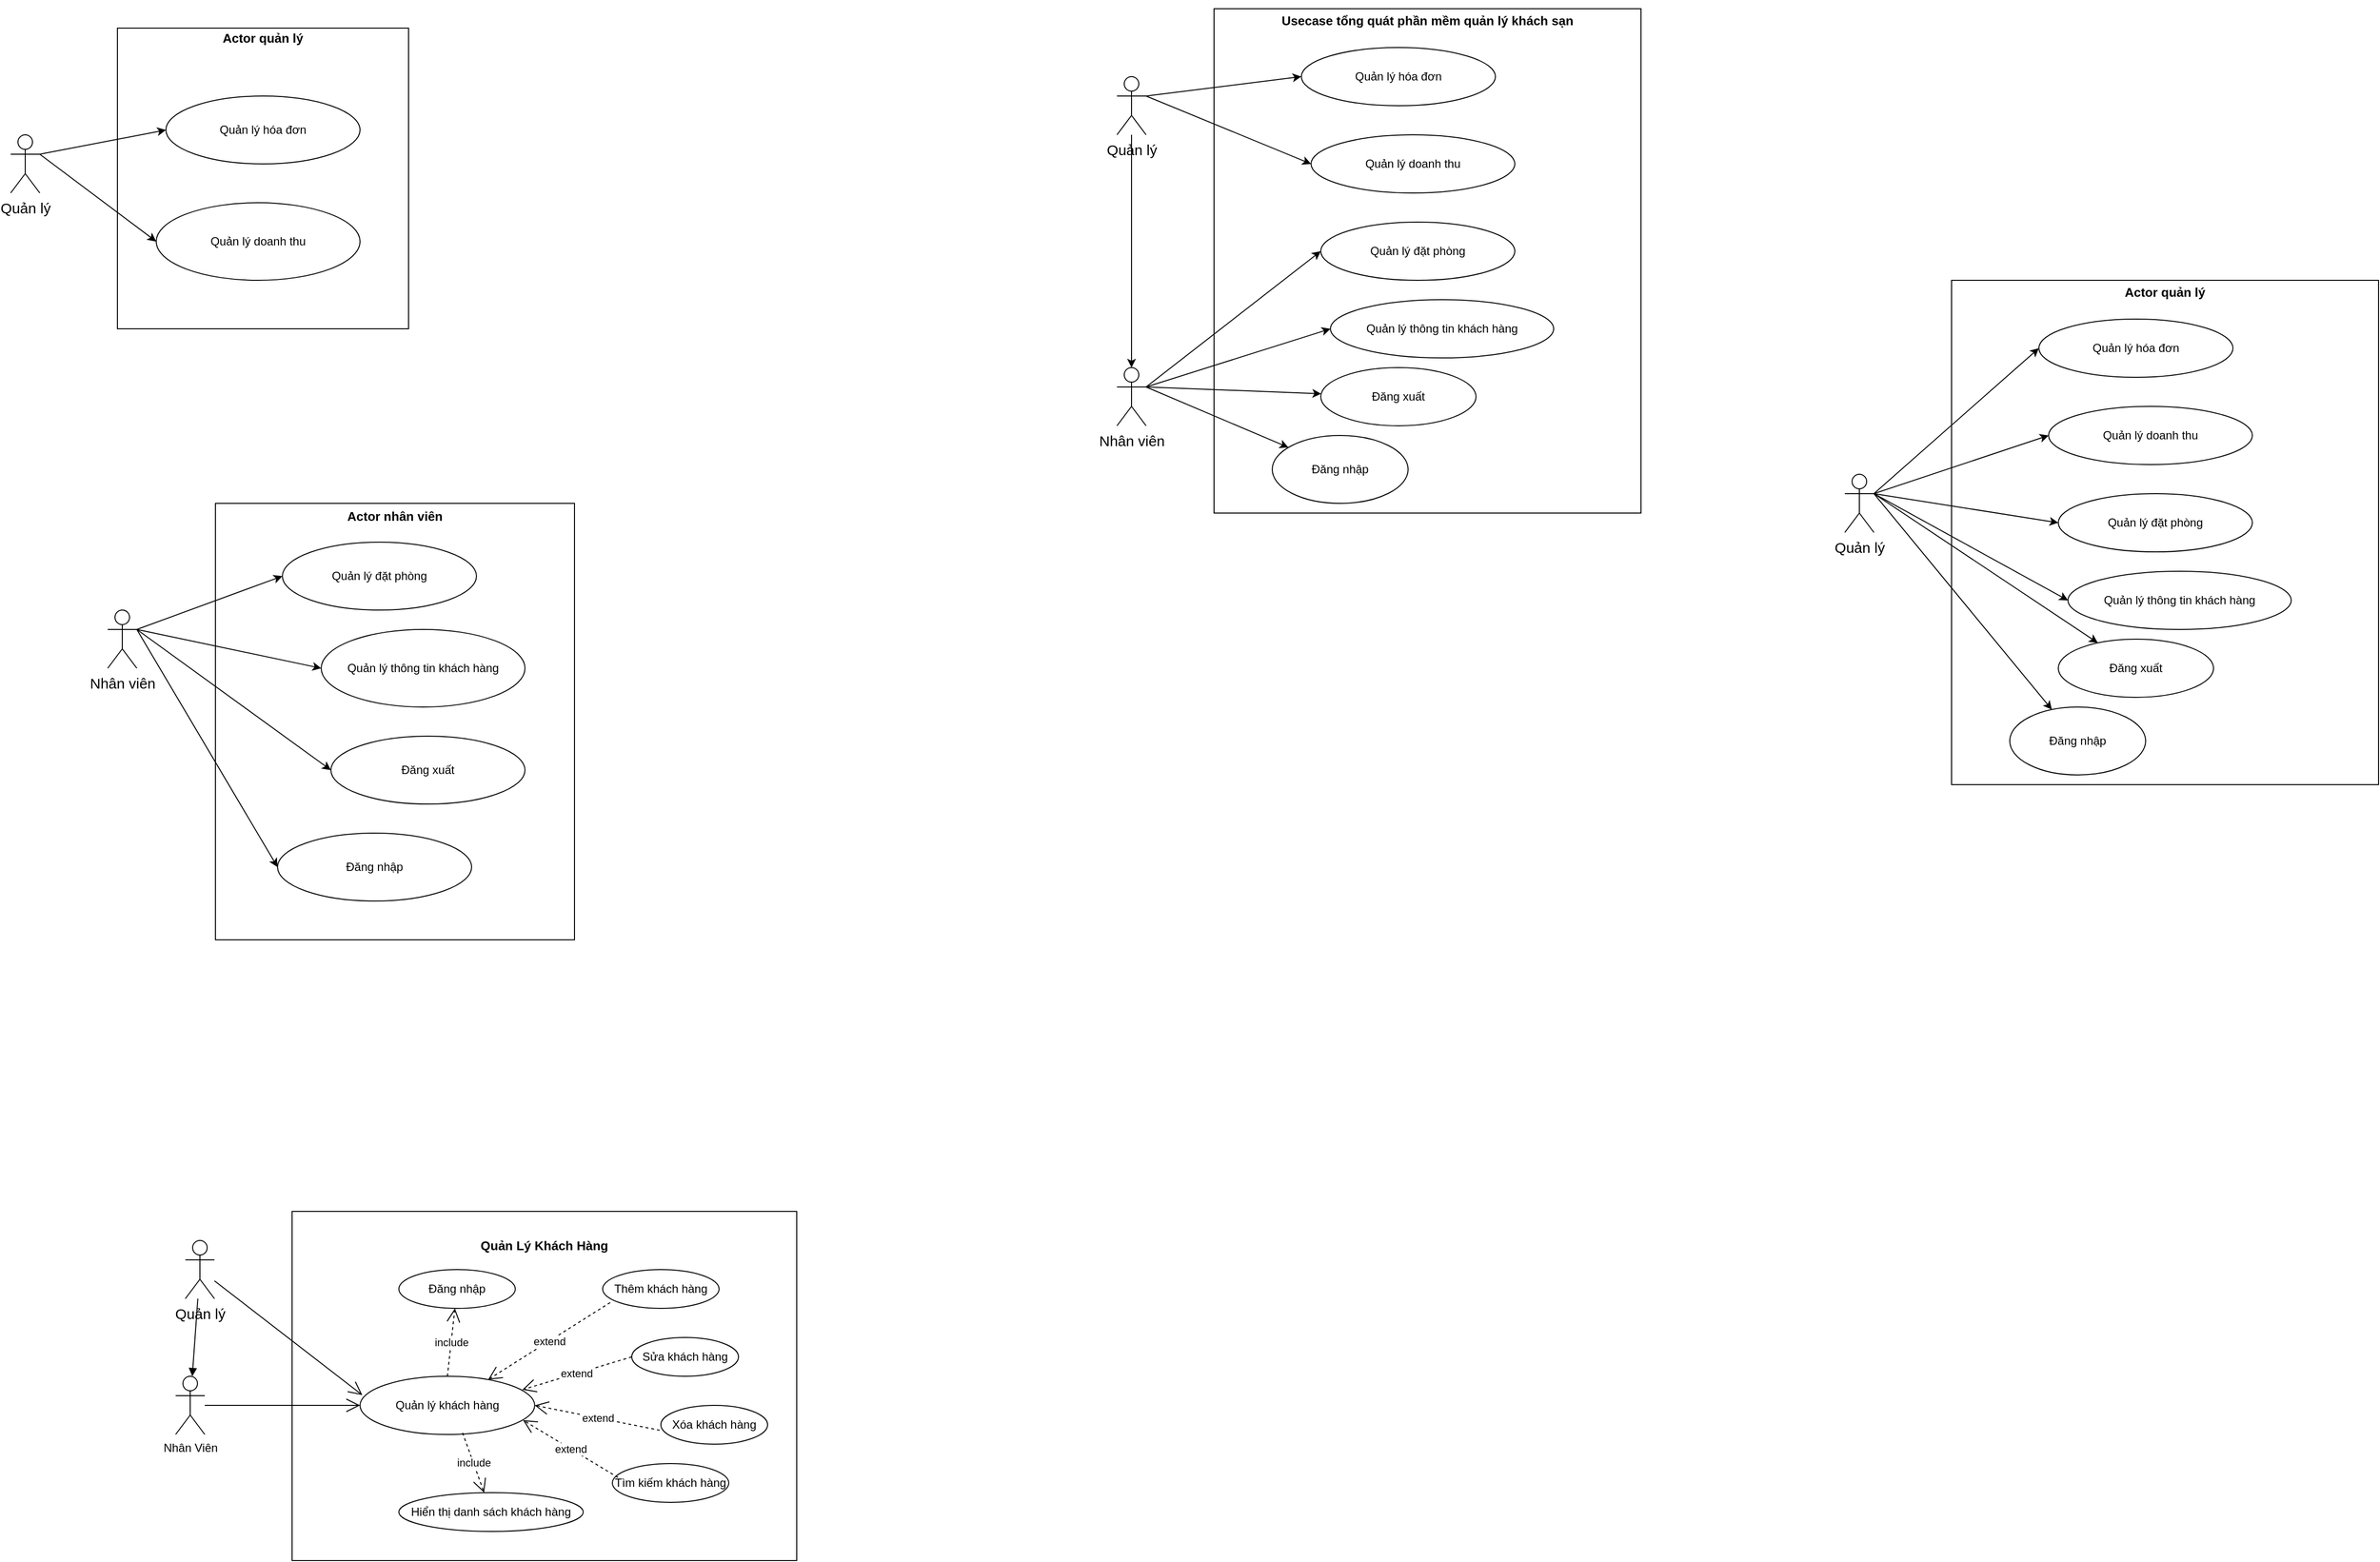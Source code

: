 <mxfile version="28.2.5">
  <diagram name="Page-1" id="VpdlwSJxh2RRlh5GWPK2">
    <mxGraphModel dx="4809" dy="2508" grid="1" gridSize="10" guides="1" tooltips="1" connect="1" arrows="1" fold="1" page="1" pageScale="1" pageWidth="850" pageHeight="1100" math="0" shadow="0">
      <root>
        <mxCell id="0" />
        <mxCell id="1" parent="0" />
        <mxCell id="nNNA26ouB6ZM9N3QlCfT-21" value="" style="group" parent="1" vertex="1" connectable="0">
          <mxGeometry x="-3060" y="-2100" width="540" height="520" as="geometry" />
        </mxCell>
        <mxCell id="nNNA26ouB6ZM9N3QlCfT-1" value="&lt;p style=&quot;text-align: left;&quot;&gt;&lt;b&gt;Usecase tổng quát phần mềm quản lý khách sạn&lt;/b&gt;&lt;/p&gt;&lt;div&gt;&lt;br&gt;&lt;/div&gt;" style="rounded=0;whiteSpace=wrap;html=1;direction=south;spacingBottom=480;fontSize=13;" parent="nNNA26ouB6ZM9N3QlCfT-21" vertex="1">
          <mxGeometry x="100" width="440" height="520" as="geometry" />
        </mxCell>
        <mxCell id="nNNA26ouB6ZM9N3QlCfT-4" value="" style="edgeStyle=orthogonalEdgeStyle;rounded=0;orthogonalLoop=1;jettySize=auto;html=1;" parent="nNNA26ouB6ZM9N3QlCfT-21" source="nNNA26ouB6ZM9N3QlCfT-2" target="nNNA26ouB6ZM9N3QlCfT-3" edge="1">
          <mxGeometry relative="1" as="geometry" />
        </mxCell>
        <mxCell id="nNNA26ouB6ZM9N3QlCfT-2" value="&lt;font style=&quot;font-size: 15px;&quot;&gt;Quản lý&lt;/font&gt;" style="shape=umlActor;verticalLabelPosition=bottom;verticalAlign=top;html=1;outlineConnect=0;" parent="nNNA26ouB6ZM9N3QlCfT-21" vertex="1">
          <mxGeometry y="70" width="30" height="60" as="geometry" />
        </mxCell>
        <mxCell id="nNNA26ouB6ZM9N3QlCfT-3" value="&lt;font style=&quot;font-size: 15px;&quot;&gt;Nhân viên&lt;/font&gt;" style="shape=umlActor;verticalLabelPosition=bottom;verticalAlign=top;html=1;outlineConnect=0;" parent="nNNA26ouB6ZM9N3QlCfT-21" vertex="1">
          <mxGeometry y="370" width="30" height="60" as="geometry" />
        </mxCell>
        <mxCell id="nNNA26ouB6ZM9N3QlCfT-5" value="Đăng nhập" style="ellipse;whiteSpace=wrap;html=1;" parent="nNNA26ouB6ZM9N3QlCfT-21" vertex="1">
          <mxGeometry x="160" y="440" width="140" height="70" as="geometry" />
        </mxCell>
        <mxCell id="nNNA26ouB6ZM9N3QlCfT-6" value="Đăng xuất" style="ellipse;whiteSpace=wrap;html=1;" parent="nNNA26ouB6ZM9N3QlCfT-21" vertex="1">
          <mxGeometry x="210" y="370" width="160" height="60" as="geometry" />
        </mxCell>
        <mxCell id="nNNA26ouB6ZM9N3QlCfT-10" value="Quản lý đặt phòng" style="ellipse;whiteSpace=wrap;html=1;" parent="nNNA26ouB6ZM9N3QlCfT-21" vertex="1">
          <mxGeometry x="210" y="220" width="200" height="60" as="geometry" />
        </mxCell>
        <mxCell id="nNNA26ouB6ZM9N3QlCfT-11" value="Quản lý hóa đơn" style="ellipse;whiteSpace=wrap;html=1;" parent="nNNA26ouB6ZM9N3QlCfT-21" vertex="1">
          <mxGeometry x="190" y="40" width="200" height="60" as="geometry" />
        </mxCell>
        <mxCell id="nNNA26ouB6ZM9N3QlCfT-13" value="Quản lý doanh thu" style="ellipse;whiteSpace=wrap;html=1;" parent="nNNA26ouB6ZM9N3QlCfT-21" vertex="1">
          <mxGeometry x="200" y="130" width="210" height="60" as="geometry" />
        </mxCell>
        <mxCell id="nNNA26ouB6ZM9N3QlCfT-14" value="Quản lý thông tin khách hàng" style="ellipse;whiteSpace=wrap;html=1;" parent="nNNA26ouB6ZM9N3QlCfT-21" vertex="1">
          <mxGeometry x="220" y="300" width="230" height="60" as="geometry" />
        </mxCell>
        <mxCell id="nNNA26ouB6ZM9N3QlCfT-15" value="" style="endArrow=classic;html=1;rounded=0;entryX=0;entryY=0.5;entryDx=0;entryDy=0;exitX=1;exitY=0.333;exitDx=0;exitDy=0;exitPerimeter=0;" parent="nNNA26ouB6ZM9N3QlCfT-21" source="nNNA26ouB6ZM9N3QlCfT-2" target="nNNA26ouB6ZM9N3QlCfT-11" edge="1">
          <mxGeometry width="50" height="50" relative="1" as="geometry">
            <mxPoint x="30" y="130" as="sourcePoint" />
            <mxPoint x="90" y="80" as="targetPoint" />
          </mxGeometry>
        </mxCell>
        <mxCell id="nNNA26ouB6ZM9N3QlCfT-16" value="" style="endArrow=classic;html=1;rounded=0;exitX=1;exitY=0.333;exitDx=0;exitDy=0;exitPerimeter=0;" parent="nNNA26ouB6ZM9N3QlCfT-21" source="nNNA26ouB6ZM9N3QlCfT-3" target="nNNA26ouB6ZM9N3QlCfT-5" edge="1">
          <mxGeometry width="50" height="50" relative="1" as="geometry">
            <mxPoint x="20" y="420" as="sourcePoint" />
            <mxPoint x="80" y="340" as="targetPoint" />
          </mxGeometry>
        </mxCell>
        <mxCell id="nNNA26ouB6ZM9N3QlCfT-17" value="" style="endArrow=classic;html=1;rounded=0;exitX=1;exitY=0.333;exitDx=0;exitDy=0;exitPerimeter=0;" parent="nNNA26ouB6ZM9N3QlCfT-21" source="nNNA26ouB6ZM9N3QlCfT-3" target="nNNA26ouB6ZM9N3QlCfT-6" edge="1">
          <mxGeometry width="50" height="50" relative="1" as="geometry">
            <mxPoint x="40" y="390" as="sourcePoint" />
            <mxPoint x="182" y="454" as="targetPoint" />
          </mxGeometry>
        </mxCell>
        <mxCell id="nNNA26ouB6ZM9N3QlCfT-18" value="" style="endArrow=classic;html=1;rounded=0;entryX=0;entryY=0.5;entryDx=0;entryDy=0;" parent="nNNA26ouB6ZM9N3QlCfT-21" target="nNNA26ouB6ZM9N3QlCfT-14" edge="1">
          <mxGeometry width="50" height="50" relative="1" as="geometry">
            <mxPoint x="30" y="390" as="sourcePoint" />
            <mxPoint x="230" y="377" as="targetPoint" />
          </mxGeometry>
        </mxCell>
        <mxCell id="nNNA26ouB6ZM9N3QlCfT-19" value="" style="endArrow=classic;html=1;rounded=0;entryX=0;entryY=0.5;entryDx=0;entryDy=0;" parent="nNNA26ouB6ZM9N3QlCfT-21" target="nNNA26ouB6ZM9N3QlCfT-10" edge="1">
          <mxGeometry width="50" height="50" relative="1" as="geometry">
            <mxPoint x="30" y="390" as="sourcePoint" />
            <mxPoint x="240" y="397" as="targetPoint" />
          </mxGeometry>
        </mxCell>
        <mxCell id="nNNA26ouB6ZM9N3QlCfT-20" value="" style="endArrow=classic;html=1;rounded=0;entryX=0;entryY=0.5;entryDx=0;entryDy=0;exitX=1;exitY=0.333;exitDx=0;exitDy=0;exitPerimeter=0;" parent="nNNA26ouB6ZM9N3QlCfT-21" source="nNNA26ouB6ZM9N3QlCfT-2" target="nNNA26ouB6ZM9N3QlCfT-13" edge="1">
          <mxGeometry width="50" height="50" relative="1" as="geometry">
            <mxPoint x="170" y="180" as="sourcePoint" />
            <mxPoint x="330" y="120" as="targetPoint" />
          </mxGeometry>
        </mxCell>
        <mxCell id="nNNA26ouB6ZM9N3QlCfT-33" value="" style="group" parent="1" vertex="1" connectable="0">
          <mxGeometry x="-4200" y="-2080" width="410" height="310" as="geometry" />
        </mxCell>
        <mxCell id="nNNA26ouB6ZM9N3QlCfT-22" value="&lt;font style=&quot;font-size: 15px;&quot;&gt;Quản lý&lt;/font&gt;" style="shape=umlActor;verticalLabelPosition=bottom;verticalAlign=top;html=1;outlineConnect=0;" parent="nNNA26ouB6ZM9N3QlCfT-33" vertex="1">
          <mxGeometry y="110" width="30" height="60" as="geometry" />
        </mxCell>
        <mxCell id="nNNA26ouB6ZM9N3QlCfT-27" value="&lt;font style=&quot;font-size: 13px;&quot;&gt;&lt;b&gt;Actor quản lý&lt;/b&gt;&lt;/font&gt;" style="rounded=0;whiteSpace=wrap;html=1;direction=south;spacingBottom=290;" parent="nNNA26ouB6ZM9N3QlCfT-33" vertex="1">
          <mxGeometry x="110" width="300" height="310" as="geometry" />
        </mxCell>
        <mxCell id="nNNA26ouB6ZM9N3QlCfT-28" value="Quản lý hóa đơn" style="ellipse;whiteSpace=wrap;html=1;" parent="nNNA26ouB6ZM9N3QlCfT-33" vertex="1">
          <mxGeometry x="160" y="70" width="200" height="70" as="geometry" />
        </mxCell>
        <mxCell id="nNNA26ouB6ZM9N3QlCfT-29" value="Quản lý doanh thu" style="ellipse;whiteSpace=wrap;html=1;" parent="nNNA26ouB6ZM9N3QlCfT-33" vertex="1">
          <mxGeometry x="150" y="180" width="210" height="80" as="geometry" />
        </mxCell>
        <mxCell id="nNNA26ouB6ZM9N3QlCfT-31" value="" style="endArrow=classic;html=1;rounded=0;entryX=0;entryY=0.5;entryDx=0;entryDy=0;" parent="nNNA26ouB6ZM9N3QlCfT-33" target="nNNA26ouB6ZM9N3QlCfT-28" edge="1">
          <mxGeometry width="50" height="50" relative="1" as="geometry">
            <mxPoint x="30" y="130" as="sourcePoint" />
            <mxPoint x="80" y="80" as="targetPoint" />
          </mxGeometry>
        </mxCell>
        <mxCell id="nNNA26ouB6ZM9N3QlCfT-32" value="" style="endArrow=classic;html=1;rounded=0;exitX=1;exitY=0.333;exitDx=0;exitDy=0;exitPerimeter=0;entryX=0;entryY=0.5;entryDx=0;entryDy=0;" parent="nNNA26ouB6ZM9N3QlCfT-33" source="nNNA26ouB6ZM9N3QlCfT-22" target="nNNA26ouB6ZM9N3QlCfT-29" edge="1">
          <mxGeometry width="50" height="50" relative="1" as="geometry">
            <mxPoint x="140" y="240" as="sourcePoint" />
            <mxPoint x="190" y="190" as="targetPoint" />
          </mxGeometry>
        </mxCell>
        <mxCell id="nNNA26ouB6ZM9N3QlCfT-47" value="" style="group" parent="1" vertex="1" connectable="0">
          <mxGeometry x="-4100" y="-1590" width="480" height="450" as="geometry" />
        </mxCell>
        <mxCell id="nNNA26ouB6ZM9N3QlCfT-34" value="" style="group" parent="nNNA26ouB6ZM9N3QlCfT-47" vertex="1" connectable="0">
          <mxGeometry width="480" height="450" as="geometry" />
        </mxCell>
        <mxCell id="nNNA26ouB6ZM9N3QlCfT-35" value="&lt;span style=&quot;font-size: 15px;&quot;&gt;Nhân viên&lt;/span&gt;" style="shape=umlActor;verticalLabelPosition=bottom;verticalAlign=top;html=1;outlineConnect=0;" parent="nNNA26ouB6ZM9N3QlCfT-34" vertex="1">
          <mxGeometry y="110" width="30" height="60" as="geometry" />
        </mxCell>
        <mxCell id="nNNA26ouB6ZM9N3QlCfT-36" value="&lt;font style=&quot;font-size: 13px;&quot;&gt;&lt;b&gt;Actor nhân viên&lt;/b&gt;&lt;/font&gt;" style="rounded=0;whiteSpace=wrap;html=1;direction=south;spacingBottom=425;" parent="nNNA26ouB6ZM9N3QlCfT-34" vertex="1">
          <mxGeometry x="111" width="370" height="450" as="geometry" />
        </mxCell>
        <mxCell id="nNNA26ouB6ZM9N3QlCfT-37" value="Quản lý đặt phòng" style="ellipse;whiteSpace=wrap;html=1;" parent="nNNA26ouB6ZM9N3QlCfT-34" vertex="1">
          <mxGeometry x="180" y="40" width="200" height="70" as="geometry" />
        </mxCell>
        <mxCell id="nNNA26ouB6ZM9N3QlCfT-38" value="Quản lý thông tin khách hàng" style="ellipse;whiteSpace=wrap;html=1;" parent="nNNA26ouB6ZM9N3QlCfT-34" vertex="1">
          <mxGeometry x="220" y="130" width="210" height="80" as="geometry" />
        </mxCell>
        <mxCell id="nNNA26ouB6ZM9N3QlCfT-39" value="" style="endArrow=classic;html=1;rounded=0;entryX=0;entryY=0.5;entryDx=0;entryDy=0;" parent="nNNA26ouB6ZM9N3QlCfT-34" target="nNNA26ouB6ZM9N3QlCfT-37" edge="1">
          <mxGeometry width="50" height="50" relative="1" as="geometry">
            <mxPoint x="30" y="130" as="sourcePoint" />
            <mxPoint x="80" y="80" as="targetPoint" />
          </mxGeometry>
        </mxCell>
        <mxCell id="nNNA26ouB6ZM9N3QlCfT-40" value="" style="endArrow=classic;html=1;rounded=0;exitX=1;exitY=0.333;exitDx=0;exitDy=0;exitPerimeter=0;entryX=0;entryY=0.5;entryDx=0;entryDy=0;" parent="nNNA26ouB6ZM9N3QlCfT-34" source="nNNA26ouB6ZM9N3QlCfT-35" target="nNNA26ouB6ZM9N3QlCfT-38" edge="1">
          <mxGeometry width="50" height="50" relative="1" as="geometry">
            <mxPoint x="140" y="240" as="sourcePoint" />
            <mxPoint x="190" y="190" as="targetPoint" />
          </mxGeometry>
        </mxCell>
        <mxCell id="nNNA26ouB6ZM9N3QlCfT-41" value="Đăng xuất" style="ellipse;whiteSpace=wrap;html=1;" parent="nNNA26ouB6ZM9N3QlCfT-34" vertex="1">
          <mxGeometry x="230" y="240" width="200" height="70" as="geometry" />
        </mxCell>
        <mxCell id="nNNA26ouB6ZM9N3QlCfT-42" value="Đăng nhập" style="ellipse;whiteSpace=wrap;html=1;" parent="nNNA26ouB6ZM9N3QlCfT-34" vertex="1">
          <mxGeometry x="175" y="340" width="200" height="70" as="geometry" />
        </mxCell>
        <mxCell id="nNNA26ouB6ZM9N3QlCfT-46" value="" style="endArrow=classic;html=1;rounded=0;entryX=0;entryY=0.5;entryDx=0;entryDy=0;exitX=1;exitY=0.333;exitDx=0;exitDy=0;exitPerimeter=0;" parent="nNNA26ouB6ZM9N3QlCfT-34" source="nNNA26ouB6ZM9N3QlCfT-35" target="nNNA26ouB6ZM9N3QlCfT-42" edge="1">
          <mxGeometry width="50" height="50" relative="1" as="geometry">
            <mxPoint x="140" y="220" as="sourcePoint" />
            <mxPoint x="340" y="365" as="targetPoint" />
          </mxGeometry>
        </mxCell>
        <mxCell id="nNNA26ouB6ZM9N3QlCfT-45" value="" style="endArrow=classic;html=1;rounded=0;entryX=0;entryY=0.5;entryDx=0;entryDy=0;" parent="nNNA26ouB6ZM9N3QlCfT-47" target="nNNA26ouB6ZM9N3QlCfT-41" edge="1">
          <mxGeometry width="50" height="50" relative="1" as="geometry">
            <mxPoint x="30" y="130" as="sourcePoint" />
            <mxPoint x="280" y="200" as="targetPoint" />
          </mxGeometry>
        </mxCell>
        <mxCell id="nNNA26ouB6ZM9N3QlCfT-79" value="" style="group" parent="1" vertex="1" connectable="0">
          <mxGeometry x="-2310" y="-1820" width="550" height="520" as="geometry" />
        </mxCell>
        <mxCell id="nNNA26ouB6ZM9N3QlCfT-63" value="&lt;p style=&quot;text-align: left;&quot;&gt;&lt;b&gt;Actor quản lý&lt;/b&gt;&lt;/p&gt;&lt;div&gt;&lt;br&gt;&lt;/div&gt;" style="rounded=0;whiteSpace=wrap;html=1;direction=south;spacingBottom=480;fontSize=13;" parent="nNNA26ouB6ZM9N3QlCfT-79" vertex="1">
          <mxGeometry x="110" width="440" height="520" as="geometry" />
        </mxCell>
        <mxCell id="nNNA26ouB6ZM9N3QlCfT-65" value="&lt;font style=&quot;font-size: 15px;&quot;&gt;Quản lý&lt;/font&gt;" style="shape=umlActor;verticalLabelPosition=bottom;verticalAlign=top;html=1;outlineConnect=0;" parent="nNNA26ouB6ZM9N3QlCfT-79" vertex="1">
          <mxGeometry y="200" width="30" height="60" as="geometry" />
        </mxCell>
        <mxCell id="nNNA26ouB6ZM9N3QlCfT-67" value="Đăng nhập" style="ellipse;whiteSpace=wrap;html=1;" parent="nNNA26ouB6ZM9N3QlCfT-79" vertex="1">
          <mxGeometry x="170" y="440" width="140" height="70" as="geometry" />
        </mxCell>
        <mxCell id="nNNA26ouB6ZM9N3QlCfT-68" value="Đăng xuất" style="ellipse;whiteSpace=wrap;html=1;" parent="nNNA26ouB6ZM9N3QlCfT-79" vertex="1">
          <mxGeometry x="220" y="370" width="160" height="60" as="geometry" />
        </mxCell>
        <mxCell id="nNNA26ouB6ZM9N3QlCfT-69" value="Quản lý đặt phòng" style="ellipse;whiteSpace=wrap;html=1;" parent="nNNA26ouB6ZM9N3QlCfT-79" vertex="1">
          <mxGeometry x="220" y="220" width="200" height="60" as="geometry" />
        </mxCell>
        <mxCell id="nNNA26ouB6ZM9N3QlCfT-70" value="Quản lý hóa đơn" style="ellipse;whiteSpace=wrap;html=1;" parent="nNNA26ouB6ZM9N3QlCfT-79" vertex="1">
          <mxGeometry x="200" y="40" width="200" height="60" as="geometry" />
        </mxCell>
        <mxCell id="nNNA26ouB6ZM9N3QlCfT-71" value="Quản lý doanh thu" style="ellipse;whiteSpace=wrap;html=1;" parent="nNNA26ouB6ZM9N3QlCfT-79" vertex="1">
          <mxGeometry x="210" y="130" width="210" height="60" as="geometry" />
        </mxCell>
        <mxCell id="nNNA26ouB6ZM9N3QlCfT-72" value="Quản lý thông tin khách hàng" style="ellipse;whiteSpace=wrap;html=1;" parent="nNNA26ouB6ZM9N3QlCfT-79" vertex="1">
          <mxGeometry x="230" y="300" width="230" height="60" as="geometry" />
        </mxCell>
        <mxCell id="nNNA26ouB6ZM9N3QlCfT-73" value="" style="endArrow=classic;html=1;rounded=0;entryX=0;entryY=0.5;entryDx=0;entryDy=0;exitX=1;exitY=0.333;exitDx=0;exitDy=0;exitPerimeter=0;" parent="nNNA26ouB6ZM9N3QlCfT-79" source="nNNA26ouB6ZM9N3QlCfT-65" target="nNNA26ouB6ZM9N3QlCfT-70" edge="1">
          <mxGeometry width="50" height="50" relative="1" as="geometry">
            <mxPoint x="40" y="130" as="sourcePoint" />
            <mxPoint x="100" y="80" as="targetPoint" />
          </mxGeometry>
        </mxCell>
        <mxCell id="nNNA26ouB6ZM9N3QlCfT-74" value="" style="endArrow=classic;html=1;rounded=0;exitX=1;exitY=0.333;exitDx=0;exitDy=0;exitPerimeter=0;" parent="nNNA26ouB6ZM9N3QlCfT-79" source="nNNA26ouB6ZM9N3QlCfT-65" target="nNNA26ouB6ZM9N3QlCfT-67" edge="1">
          <mxGeometry width="50" height="50" relative="1" as="geometry">
            <mxPoint x="40" y="390" as="sourcePoint" />
            <mxPoint x="90" y="340" as="targetPoint" />
          </mxGeometry>
        </mxCell>
        <mxCell id="nNNA26ouB6ZM9N3QlCfT-75" value="" style="endArrow=classic;html=1;rounded=0;exitX=1;exitY=0.333;exitDx=0;exitDy=0;exitPerimeter=0;" parent="nNNA26ouB6ZM9N3QlCfT-79" source="nNNA26ouB6ZM9N3QlCfT-65" target="nNNA26ouB6ZM9N3QlCfT-68" edge="1">
          <mxGeometry width="50" height="50" relative="1" as="geometry">
            <mxPoint x="40" y="390.0" as="sourcePoint" />
            <mxPoint x="192" y="454" as="targetPoint" />
          </mxGeometry>
        </mxCell>
        <mxCell id="nNNA26ouB6ZM9N3QlCfT-76" value="" style="endArrow=classic;html=1;rounded=0;entryX=0;entryY=0.5;entryDx=0;entryDy=0;exitX=1;exitY=0.333;exitDx=0;exitDy=0;exitPerimeter=0;" parent="nNNA26ouB6ZM9N3QlCfT-79" source="nNNA26ouB6ZM9N3QlCfT-65" target="nNNA26ouB6ZM9N3QlCfT-72" edge="1">
          <mxGeometry width="50" height="50" relative="1" as="geometry">
            <mxPoint x="40" y="390" as="sourcePoint" />
            <mxPoint x="240" y="377" as="targetPoint" />
          </mxGeometry>
        </mxCell>
        <mxCell id="nNNA26ouB6ZM9N3QlCfT-77" value="" style="endArrow=classic;html=1;rounded=0;entryX=0;entryY=0.5;entryDx=0;entryDy=0;exitX=1;exitY=0.333;exitDx=0;exitDy=0;exitPerimeter=0;" parent="nNNA26ouB6ZM9N3QlCfT-79" source="nNNA26ouB6ZM9N3QlCfT-65" target="nNNA26ouB6ZM9N3QlCfT-69" edge="1">
          <mxGeometry width="50" height="50" relative="1" as="geometry">
            <mxPoint x="40" y="390" as="sourcePoint" />
            <mxPoint x="250" y="397" as="targetPoint" />
          </mxGeometry>
        </mxCell>
        <mxCell id="nNNA26ouB6ZM9N3QlCfT-78" value="" style="endArrow=classic;html=1;rounded=0;entryX=0;entryY=0.5;entryDx=0;entryDy=0;exitX=1;exitY=0.333;exitDx=0;exitDy=0;exitPerimeter=0;" parent="nNNA26ouB6ZM9N3QlCfT-79" source="nNNA26ouB6ZM9N3QlCfT-65" target="nNNA26ouB6ZM9N3QlCfT-71" edge="1">
          <mxGeometry width="50" height="50" relative="1" as="geometry">
            <mxPoint x="180" y="180" as="sourcePoint" />
            <mxPoint x="340" y="120" as="targetPoint" />
          </mxGeometry>
        </mxCell>
        <mxCell id="SpIfO61Mp1py24zyhGVX-1" value="Nhân Viên" style="shape=umlActor;verticalLabelPosition=bottom;verticalAlign=top;html=1;outlineConnect=0;" vertex="1" parent="1">
          <mxGeometry x="-4030" y="-690" width="30" height="60" as="geometry" />
        </mxCell>
        <mxCell id="SpIfO61Mp1py24zyhGVX-5" value="&lt;font style=&quot;font-size: 13px;&quot;&gt;&lt;b&gt;Quản Lý Khách Hàng&lt;/b&gt;&lt;/font&gt;" style="rounded=0;whiteSpace=wrap;html=1;direction=south;spacingBottom=290;" vertex="1" parent="1">
          <mxGeometry x="-3910" y="-860" width="520" height="360" as="geometry" />
        </mxCell>
        <mxCell id="SpIfO61Mp1py24zyhGVX-6" value="&lt;font style=&quot;font-size: 15px;&quot;&gt;Quản lý&lt;/font&gt;" style="shape=umlActor;verticalLabelPosition=bottom;verticalAlign=top;html=1;outlineConnect=0;" vertex="1" parent="1">
          <mxGeometry x="-4020" y="-830" width="30" height="60" as="geometry" />
        </mxCell>
        <mxCell id="SpIfO61Mp1py24zyhGVX-9" value="Quản lý khách hàng" style="ellipse;whiteSpace=wrap;html=1;" vertex="1" parent="1">
          <mxGeometry x="-3840" y="-690" width="180" height="60" as="geometry" />
        </mxCell>
        <mxCell id="SpIfO61Mp1py24zyhGVX-10" value="Thêm khách hàng" style="ellipse;whiteSpace=wrap;html=1;" vertex="1" parent="1">
          <mxGeometry x="-3590" y="-800" width="120" height="40" as="geometry" />
        </mxCell>
        <mxCell id="SpIfO61Mp1py24zyhGVX-11" value="Sửa khách hàng" style="ellipse;whiteSpace=wrap;html=1;" vertex="1" parent="1">
          <mxGeometry x="-3560" y="-730" width="110" height="40" as="geometry" />
        </mxCell>
        <mxCell id="SpIfO61Mp1py24zyhGVX-12" value="Xóa khách hàng" style="ellipse;whiteSpace=wrap;html=1;" vertex="1" parent="1">
          <mxGeometry x="-3530" y="-660" width="110" height="40" as="geometry" />
        </mxCell>
        <mxCell id="SpIfO61Mp1py24zyhGVX-13" value="Hiển thị danh sách khách hàng" style="ellipse;whiteSpace=wrap;html=1;" vertex="1" parent="1">
          <mxGeometry x="-3800" y="-570" width="190" height="40" as="geometry" />
        </mxCell>
        <mxCell id="SpIfO61Mp1py24zyhGVX-14" value="Tìm kiếm khách hàng" style="ellipse;whiteSpace=wrap;html=1;" vertex="1" parent="1">
          <mxGeometry x="-3580" y="-600" width="120" height="40" as="geometry" />
        </mxCell>
        <mxCell id="SpIfO61Mp1py24zyhGVX-15" value="Đăng nhập" style="ellipse;whiteSpace=wrap;html=1;" vertex="1" parent="1">
          <mxGeometry x="-3800" y="-800" width="120" height="40" as="geometry" />
        </mxCell>
        <mxCell id="SpIfO61Mp1py24zyhGVX-18" value="include" style="endArrow=open;endSize=12;dashed=1;html=1;rounded=0;exitX=0.5;exitY=0;exitDx=0;exitDy=0;" edge="1" parent="1" source="SpIfO61Mp1py24zyhGVX-9" target="SpIfO61Mp1py24zyhGVX-15">
          <mxGeometry width="160" relative="1" as="geometry">
            <mxPoint x="-4090" y="-510" as="sourcePoint" />
            <mxPoint x="-3930" y="-510" as="targetPoint" />
          </mxGeometry>
        </mxCell>
        <mxCell id="SpIfO61Mp1py24zyhGVX-25" value="extend" style="endArrow=open;endSize=12;dashed=1;html=1;rounded=0;exitX=0.065;exitY=0.85;exitDx=0;exitDy=0;exitPerimeter=0;" edge="1" parent="1" source="SpIfO61Mp1py24zyhGVX-10" target="SpIfO61Mp1py24zyhGVX-9">
          <mxGeometry width="160" relative="1" as="geometry">
            <mxPoint x="-3660" y="-650" as="sourcePoint" />
            <mxPoint x="-3652" y="-720" as="targetPoint" />
          </mxGeometry>
        </mxCell>
        <mxCell id="SpIfO61Mp1py24zyhGVX-26" value="extend" style="endArrow=open;endSize=12;dashed=1;html=1;rounded=0;exitX=0;exitY=0.5;exitDx=0;exitDy=0;entryX=0.929;entryY=0.231;entryDx=0;entryDy=0;entryPerimeter=0;" edge="1" parent="1" source="SpIfO61Mp1py24zyhGVX-11" target="SpIfO61Mp1py24zyhGVX-9">
          <mxGeometry width="160" relative="1" as="geometry">
            <mxPoint x="-3514" y="-710" as="sourcePoint" />
            <mxPoint x="-3640" y="-631" as="targetPoint" />
          </mxGeometry>
        </mxCell>
        <mxCell id="SpIfO61Mp1py24zyhGVX-27" value="extend" style="endArrow=open;endSize=12;dashed=1;html=1;rounded=0;exitX=-0.01;exitY=0.642;exitDx=0;exitDy=0;exitPerimeter=0;entryX=1;entryY=0.5;entryDx=0;entryDy=0;" edge="1" parent="1" source="SpIfO61Mp1py24zyhGVX-12" target="SpIfO61Mp1py24zyhGVX-9">
          <mxGeometry width="160" relative="1" as="geometry">
            <mxPoint x="-3444" y="-650" as="sourcePoint" />
            <mxPoint x="-3570" y="-571" as="targetPoint" />
          </mxGeometry>
        </mxCell>
        <mxCell id="SpIfO61Mp1py24zyhGVX-28" value="extend" style="endArrow=open;endSize=12;dashed=1;html=1;rounded=0;exitX=0.048;exitY=0.358;exitDx=0;exitDy=0;exitPerimeter=0;entryX=0.933;entryY=0.754;entryDx=0;entryDy=0;entryPerimeter=0;" edge="1" parent="1" source="SpIfO61Mp1py24zyhGVX-14" target="SpIfO61Mp1py24zyhGVX-9">
          <mxGeometry width="160" relative="1" as="geometry">
            <mxPoint x="-3444" y="-590" as="sourcePoint" />
            <mxPoint x="-3570" y="-511" as="targetPoint" />
          </mxGeometry>
        </mxCell>
        <mxCell id="SpIfO61Mp1py24zyhGVX-31" value="" style="endArrow=open;endFill=1;endSize=12;html=1;rounded=0;entryX=0;entryY=0.5;entryDx=0;entryDy=0;" edge="1" parent="1" source="SpIfO61Mp1py24zyhGVX-1" target="SpIfO61Mp1py24zyhGVX-9">
          <mxGeometry width="160" relative="1" as="geometry">
            <mxPoint x="-3860" y="-700" as="sourcePoint" />
            <mxPoint x="-3700" y="-700" as="targetPoint" />
          </mxGeometry>
        </mxCell>
        <mxCell id="SpIfO61Mp1py24zyhGVX-32" value="" style="endArrow=open;endFill=1;endSize=12;html=1;rounded=0;entryX=0.013;entryY=0.323;entryDx=0;entryDy=0;entryPerimeter=0;" edge="1" parent="1" source="SpIfO61Mp1py24zyhGVX-6" target="SpIfO61Mp1py24zyhGVX-9">
          <mxGeometry width="160" relative="1" as="geometry">
            <mxPoint x="-4030" y="-780" as="sourcePoint" />
            <mxPoint x="-3860" y="-780" as="targetPoint" />
          </mxGeometry>
        </mxCell>
        <mxCell id="SpIfO61Mp1py24zyhGVX-33" value="" style="html=1;verticalAlign=bottom;labelBackgroundColor=none;endArrow=block;endFill=1;rounded=0;" edge="1" parent="1" source="SpIfO61Mp1py24zyhGVX-6" target="SpIfO61Mp1py24zyhGVX-1">
          <mxGeometry width="160" relative="1" as="geometry">
            <mxPoint x="-3860" y="-700" as="sourcePoint" />
            <mxPoint x="-3700" y="-700" as="targetPoint" />
          </mxGeometry>
        </mxCell>
        <mxCell id="SpIfO61Mp1py24zyhGVX-34" value="include" style="endArrow=open;endSize=12;dashed=1;html=1;rounded=0;exitX=0.587;exitY=0.972;exitDx=0;exitDy=0;exitPerimeter=0;" edge="1" parent="1" source="SpIfO61Mp1py24zyhGVX-9" target="SpIfO61Mp1py24zyhGVX-13">
          <mxGeometry width="160" relative="1" as="geometry">
            <mxPoint x="-3720" y="-530" as="sourcePoint" />
            <mxPoint x="-3712" y="-600" as="targetPoint" />
          </mxGeometry>
        </mxCell>
      </root>
    </mxGraphModel>
  </diagram>
</mxfile>
